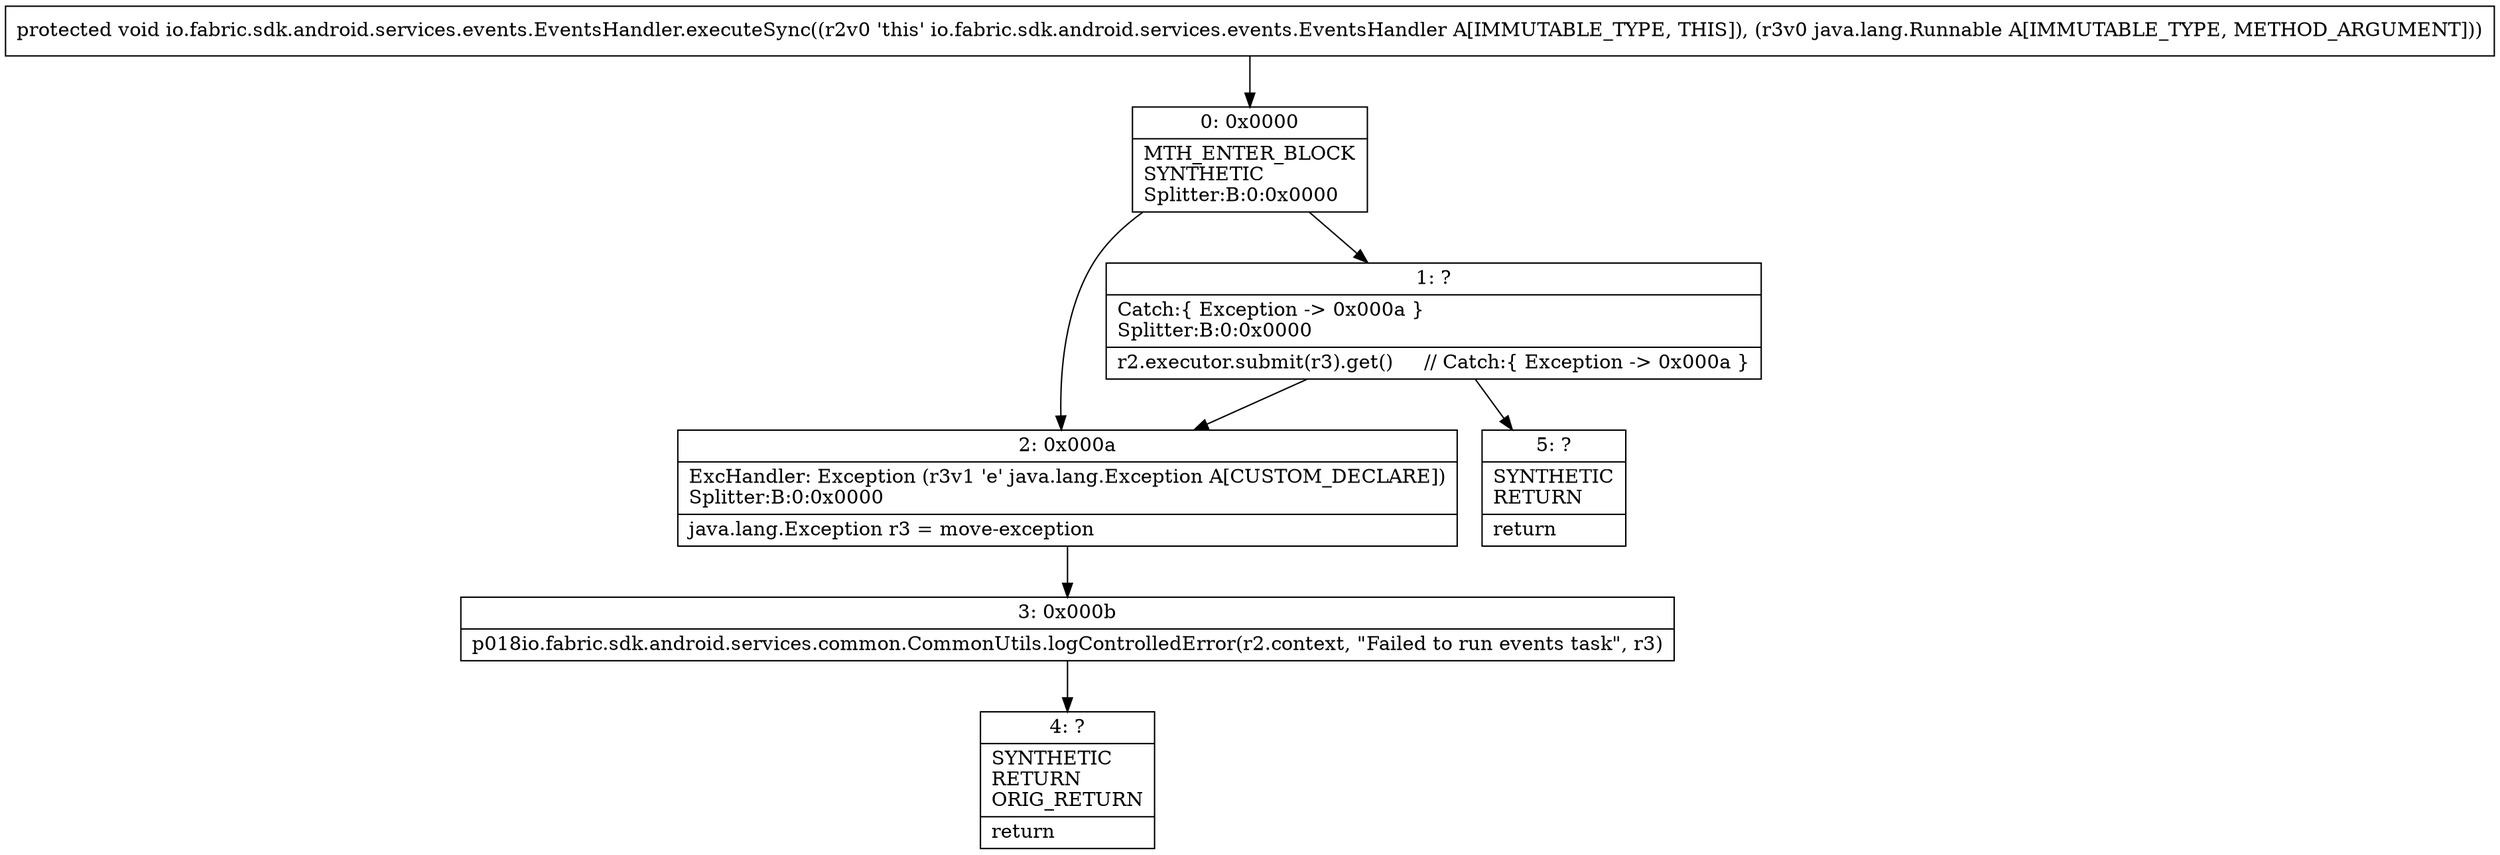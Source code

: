 digraph "CFG forio.fabric.sdk.android.services.events.EventsHandler.executeSync(Ljava\/lang\/Runnable;)V" {
Node_0 [shape=record,label="{0\:\ 0x0000|MTH_ENTER_BLOCK\lSYNTHETIC\lSplitter:B:0:0x0000\l}"];
Node_1 [shape=record,label="{1\:\ ?|Catch:\{ Exception \-\> 0x000a \}\lSplitter:B:0:0x0000\l|r2.executor.submit(r3).get()     \/\/ Catch:\{ Exception \-\> 0x000a \}\l}"];
Node_2 [shape=record,label="{2\:\ 0x000a|ExcHandler: Exception (r3v1 'e' java.lang.Exception A[CUSTOM_DECLARE])\lSplitter:B:0:0x0000\l|java.lang.Exception r3 = move\-exception\l}"];
Node_3 [shape=record,label="{3\:\ 0x000b|p018io.fabric.sdk.android.services.common.CommonUtils.logControlledError(r2.context, \"Failed to run events task\", r3)\l}"];
Node_4 [shape=record,label="{4\:\ ?|SYNTHETIC\lRETURN\lORIG_RETURN\l|return\l}"];
Node_5 [shape=record,label="{5\:\ ?|SYNTHETIC\lRETURN\l|return\l}"];
MethodNode[shape=record,label="{protected void io.fabric.sdk.android.services.events.EventsHandler.executeSync((r2v0 'this' io.fabric.sdk.android.services.events.EventsHandler A[IMMUTABLE_TYPE, THIS]), (r3v0 java.lang.Runnable A[IMMUTABLE_TYPE, METHOD_ARGUMENT])) }"];
MethodNode -> Node_0;
Node_0 -> Node_1;
Node_0 -> Node_2;
Node_1 -> Node_2;
Node_1 -> Node_5;
Node_2 -> Node_3;
Node_3 -> Node_4;
}

